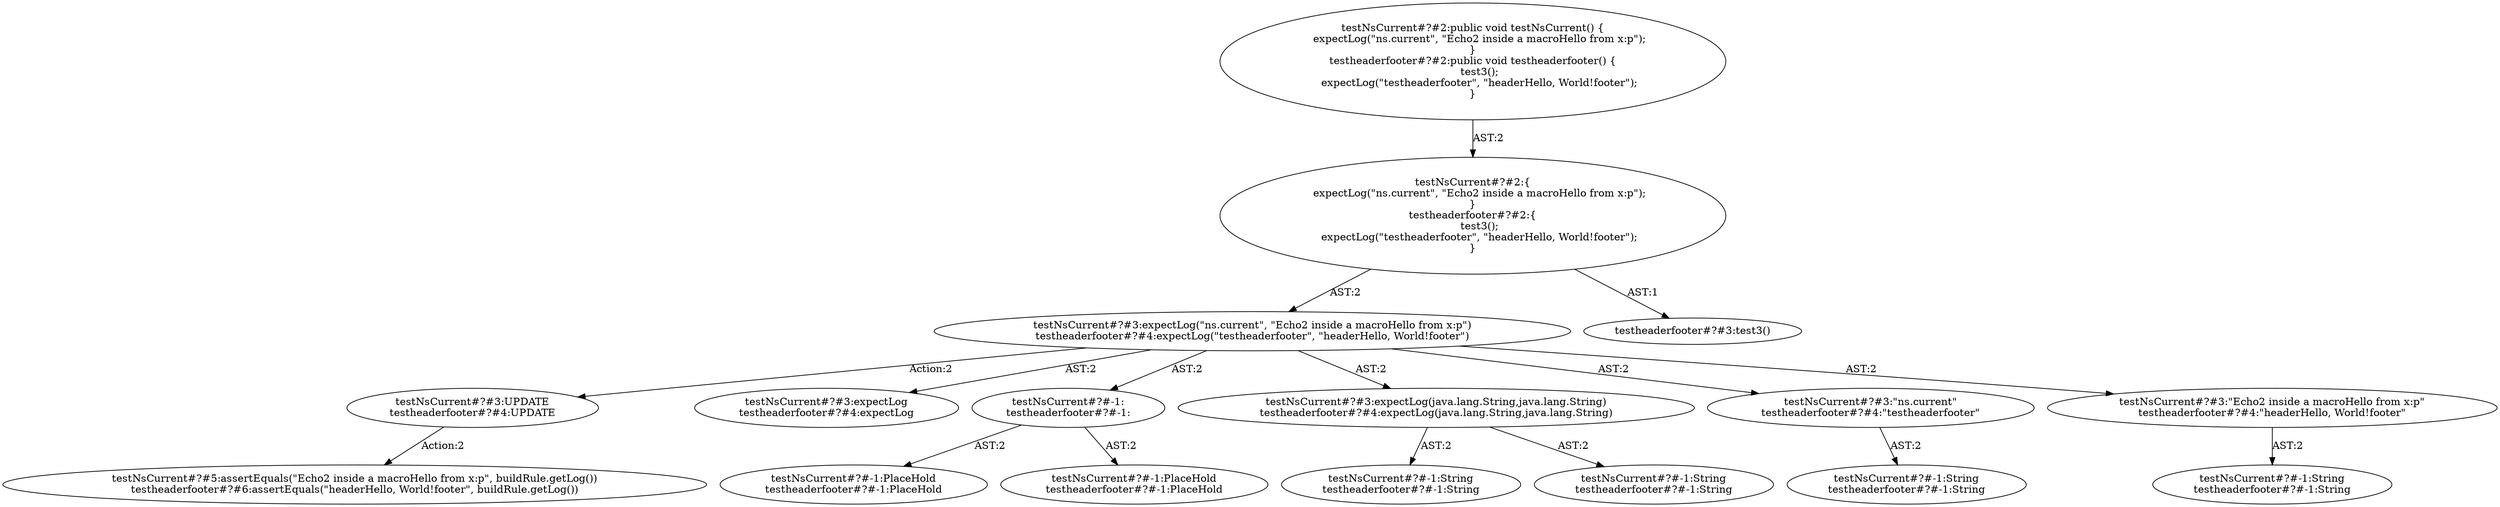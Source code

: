 digraph "Pattern" {
0 [label="testNsCurrent#?#3:UPDATE
testheaderfooter#?#4:UPDATE" shape=ellipse]
1 [label="testNsCurrent#?#3:expectLog(\"ns.current\", \"Echo2 inside a macroHello from x:p\")
testheaderfooter#?#4:expectLog(\"testheaderfooter\", \"headerHello, World!footer\")" shape=ellipse]
2 [label="testNsCurrent#?#2:\{
    expectLog(\"ns.current\", \"Echo2 inside a macroHello from x:p\");
\}
testheaderfooter#?#2:\{
    test3();
    expectLog(\"testheaderfooter\", \"headerHello, World!footer\");
\}" shape=ellipse]
3 [label="testNsCurrent#?#2:public void testNsCurrent() \{
    expectLog(\"ns.current\", \"Echo2 inside a macroHello from x:p\");
\}
testheaderfooter#?#2:public void testheaderfooter() \{
    test3();
    expectLog(\"testheaderfooter\", \"headerHello, World!footer\");
\}" shape=ellipse]
4 [label="testNsCurrent#?#3:expectLog
testheaderfooter#?#4:expectLog" shape=ellipse]
5 [label="testNsCurrent#?#-1:
testheaderfooter#?#-1:" shape=ellipse]
6 [label="testNsCurrent#?#-1:PlaceHold
testheaderfooter#?#-1:PlaceHold" shape=ellipse]
7 [label="testNsCurrent#?#-1:PlaceHold
testheaderfooter#?#-1:PlaceHold" shape=ellipse]
8 [label="testNsCurrent#?#3:expectLog(java.lang.String,java.lang.String)
testheaderfooter#?#4:expectLog(java.lang.String,java.lang.String)" shape=ellipse]
9 [label="testNsCurrent#?#-1:String
testheaderfooter#?#-1:String" shape=ellipse]
10 [label="testNsCurrent#?#-1:String
testheaderfooter#?#-1:String" shape=ellipse]
11 [label="testNsCurrent#?#3:\"ns.current\"
testheaderfooter#?#4:\"testheaderfooter\"" shape=ellipse]
12 [label="testNsCurrent#?#-1:String
testheaderfooter#?#-1:String" shape=ellipse]
13 [label="testNsCurrent#?#3:\"Echo2 inside a macroHello from x:p\"
testheaderfooter#?#4:\"headerHello, World!footer\"" shape=ellipse]
14 [label="testNsCurrent#?#-1:String
testheaderfooter#?#-1:String" shape=ellipse]
15 [label="testNsCurrent#?#5:assertEquals(\"Echo2 inside a macroHello from x:p\", buildRule.getLog())
testheaderfooter#?#6:assertEquals(\"headerHello, World!footer\", buildRule.getLog())" shape=ellipse]
16 [label="testheaderfooter#?#3:test3()" shape=ellipse]
0 -> 15 [label="Action:2"];
1 -> 0 [label="Action:2"];
1 -> 4 [label="AST:2"];
1 -> 5 [label="AST:2"];
1 -> 8 [label="AST:2"];
1 -> 11 [label="AST:2"];
1 -> 13 [label="AST:2"];
2 -> 1 [label="AST:2"];
2 -> 16 [label="AST:1"];
3 -> 2 [label="AST:2"];
5 -> 6 [label="AST:2"];
5 -> 7 [label="AST:2"];
8 -> 9 [label="AST:2"];
8 -> 10 [label="AST:2"];
11 -> 12 [label="AST:2"];
13 -> 14 [label="AST:2"];
}